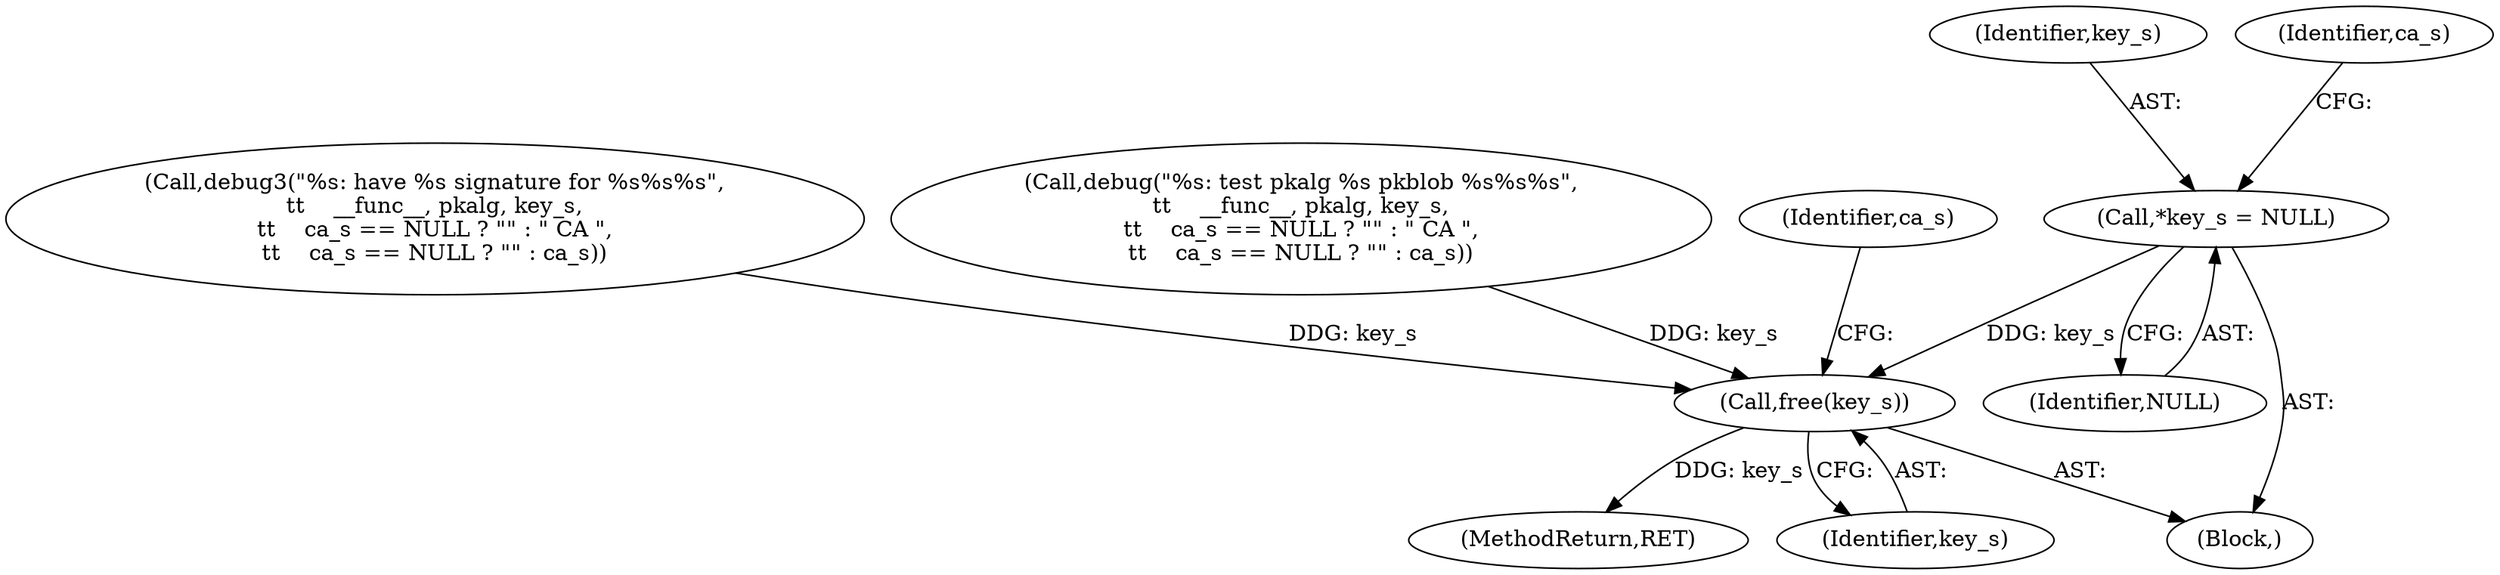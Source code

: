 digraph "0_src_779974d35b4859c07bc3cb8a12c74b43b0a7d1e0_1@pointer" {
"1000137" [label="(Call,*key_s = NULL)"];
"1000694" [label="(Call,free(key_s))"];
"1000694" [label="(Call,free(key_s))"];
"1000138" [label="(Identifier,key_s)"];
"1000319" [label="(Call,debug3(\"%s: have %s signature for %s%s%s\",\n\t\t    __func__, pkalg, key_s,\n\t\t    ca_s == NULL ? \"\" : \" CA \",\n\t\t    ca_s == NULL ? \"\" : ca_s))"];
"1000558" [label="(Call,debug(\"%s: test pkalg %s pkblob %s%s%s\",\n\t\t    __func__, pkalg, key_s,\n\t\t    ca_s == NULL ? \"\" : \" CA \",\n\t\t    ca_s == NULL ? \"\" : ca_s))"];
"1000697" [label="(Identifier,ca_s)"];
"1000702" [label="(MethodReturn,RET)"];
"1000695" [label="(Identifier,key_s)"];
"1000142" [label="(Identifier,ca_s)"];
"1000139" [label="(Identifier,NULL)"];
"1000107" [label="(Block,)"];
"1000137" [label="(Call,*key_s = NULL)"];
"1000137" -> "1000107"  [label="AST: "];
"1000137" -> "1000139"  [label="CFG: "];
"1000138" -> "1000137"  [label="AST: "];
"1000139" -> "1000137"  [label="AST: "];
"1000142" -> "1000137"  [label="CFG: "];
"1000137" -> "1000694"  [label="DDG: key_s"];
"1000694" -> "1000107"  [label="AST: "];
"1000694" -> "1000695"  [label="CFG: "];
"1000695" -> "1000694"  [label="AST: "];
"1000697" -> "1000694"  [label="CFG: "];
"1000694" -> "1000702"  [label="DDG: key_s"];
"1000558" -> "1000694"  [label="DDG: key_s"];
"1000319" -> "1000694"  [label="DDG: key_s"];
}
